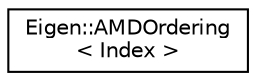digraph "Graphical Class Hierarchy"
{
  edge [fontname="Helvetica",fontsize="10",labelfontname="Helvetica",labelfontsize="10"];
  node [fontname="Helvetica",fontsize="10",shape=record];
  rankdir="LR";
  Node1 [label="Eigen::AMDOrdering\l\< Index \>",height=0.2,width=0.4,color="black", fillcolor="white", style="filled",URL="$class_eigen_1_1_a_m_d_ordering.html"];
}
